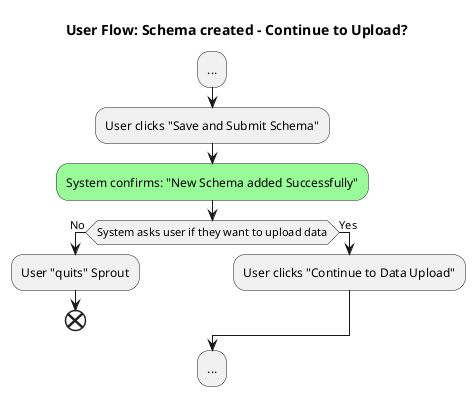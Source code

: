 @startuml user-flow-schema-created-continue-to-upload

title User Flow: Schema created - Continue to Upload?

:...;
:User clicks "Save and Submit Schema";
#palegreen:System confirms: "New Schema added Successfully";
if (System asks user if they want to upload data) then (No)
  :User "quits" Sprout; 
  end
else (Yes)
  :User clicks "Continue to Data Upload";
endif
:...;

@enduml
